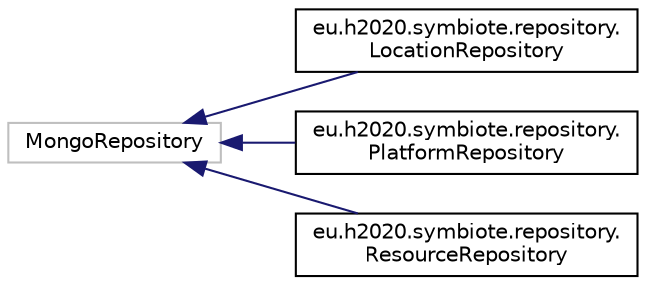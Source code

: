 digraph "Graphical Class Hierarchy"
{
  edge [fontname="Helvetica",fontsize="10",labelfontname="Helvetica",labelfontsize="10"];
  node [fontname="Helvetica",fontsize="10",shape=record];
  rankdir="LR";
  Node1 [label="MongoRepository",height=0.2,width=0.4,color="grey75", fillcolor="white", style="filled"];
  Node1 -> Node2 [dir="back",color="midnightblue",fontsize="10",style="solid",fontname="Helvetica"];
  Node2 [label="eu.h2020.symbiote.repository.\lLocationRepository",height=0.2,width=0.4,color="black", fillcolor="white", style="filled",URL="$interfaceeu_1_1h2020_1_1symbiote_1_1repository_1_1LocationRepository.html"];
  Node1 -> Node3 [dir="back",color="midnightblue",fontsize="10",style="solid",fontname="Helvetica"];
  Node3 [label="eu.h2020.symbiote.repository.\lPlatformRepository",height=0.2,width=0.4,color="black", fillcolor="white", style="filled",URL="$interfaceeu_1_1h2020_1_1symbiote_1_1repository_1_1PlatformRepository.html"];
  Node1 -> Node4 [dir="back",color="midnightblue",fontsize="10",style="solid",fontname="Helvetica"];
  Node4 [label="eu.h2020.symbiote.repository.\lResourceRepository",height=0.2,width=0.4,color="black", fillcolor="white", style="filled",URL="$interfaceeu_1_1h2020_1_1symbiote_1_1repository_1_1ResourceRepository.html"];
}
